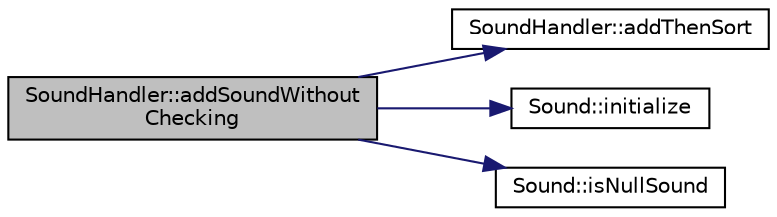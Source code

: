 digraph "SoundHandler::addSoundWithoutChecking"
{
 // INTERACTIVE_SVG=YES
 // LATEX_PDF_SIZE
  edge [fontname="Helvetica",fontsize="10",labelfontname="Helvetica",labelfontsize="10"];
  node [fontname="Helvetica",fontsize="10",shape=record];
  rankdir="LR";
  Node1 [label="SoundHandler::addSoundWithout\lChecking",height=0.2,width=0.4,color="black", fillcolor="grey75", style="filled", fontcolor="black",tooltip=" "];
  Node1 -> Node2 [color="midnightblue",fontsize="10",style="solid",fontname="Helvetica"];
  Node2 [label="SoundHandler::addThenSort",height=0.2,width=0.4,color="black", fillcolor="white", style="filled",URL="$d1/d8c/class_sound_handler.html#a12edd3a7286ca1558a8512856f0d013f",tooltip=" "];
  Node1 -> Node3 [color="midnightblue",fontsize="10",style="solid",fontname="Helvetica"];
  Node3 [label="Sound::initialize",height=0.2,width=0.4,color="black", fillcolor="white", style="filled",URL="$d0/d9e/class_sound.html#aed961c6de8e74716c10119a11ffc1bf3",tooltip=" "];
  Node1 -> Node4 [color="midnightblue",fontsize="10",style="solid",fontname="Helvetica"];
  Node4 [label="Sound::isNullSound",height=0.2,width=0.4,color="black", fillcolor="white", style="filled",URL="$d0/d9e/class_sound.html#a14c5d4796c4345734a5f31f76b74042b",tooltip=" "];
}
